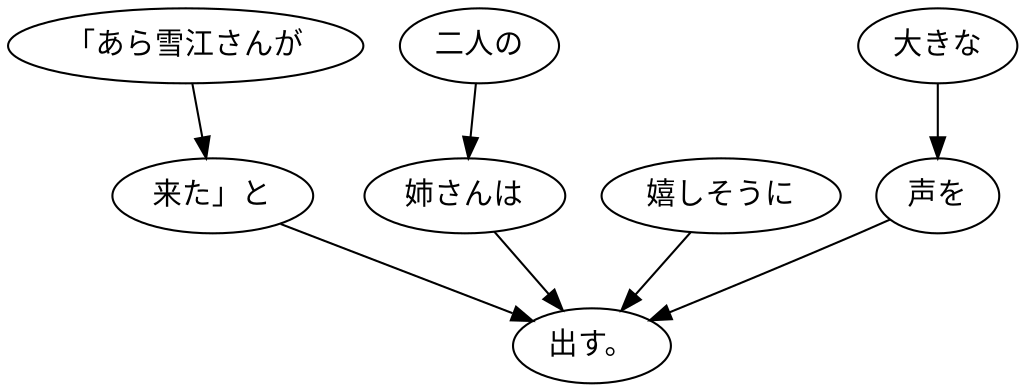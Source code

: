 digraph graph6800 {
	node0 [label="「あら雪江さんが"];
	node1 [label="来た」と"];
	node2 [label="二人の"];
	node3 [label="姉さんは"];
	node4 [label="嬉しそうに"];
	node5 [label="大きな"];
	node6 [label="声を"];
	node7 [label="出す。"];
	node0 -> node1;
	node1 -> node7;
	node2 -> node3;
	node3 -> node7;
	node4 -> node7;
	node5 -> node6;
	node6 -> node7;
}
